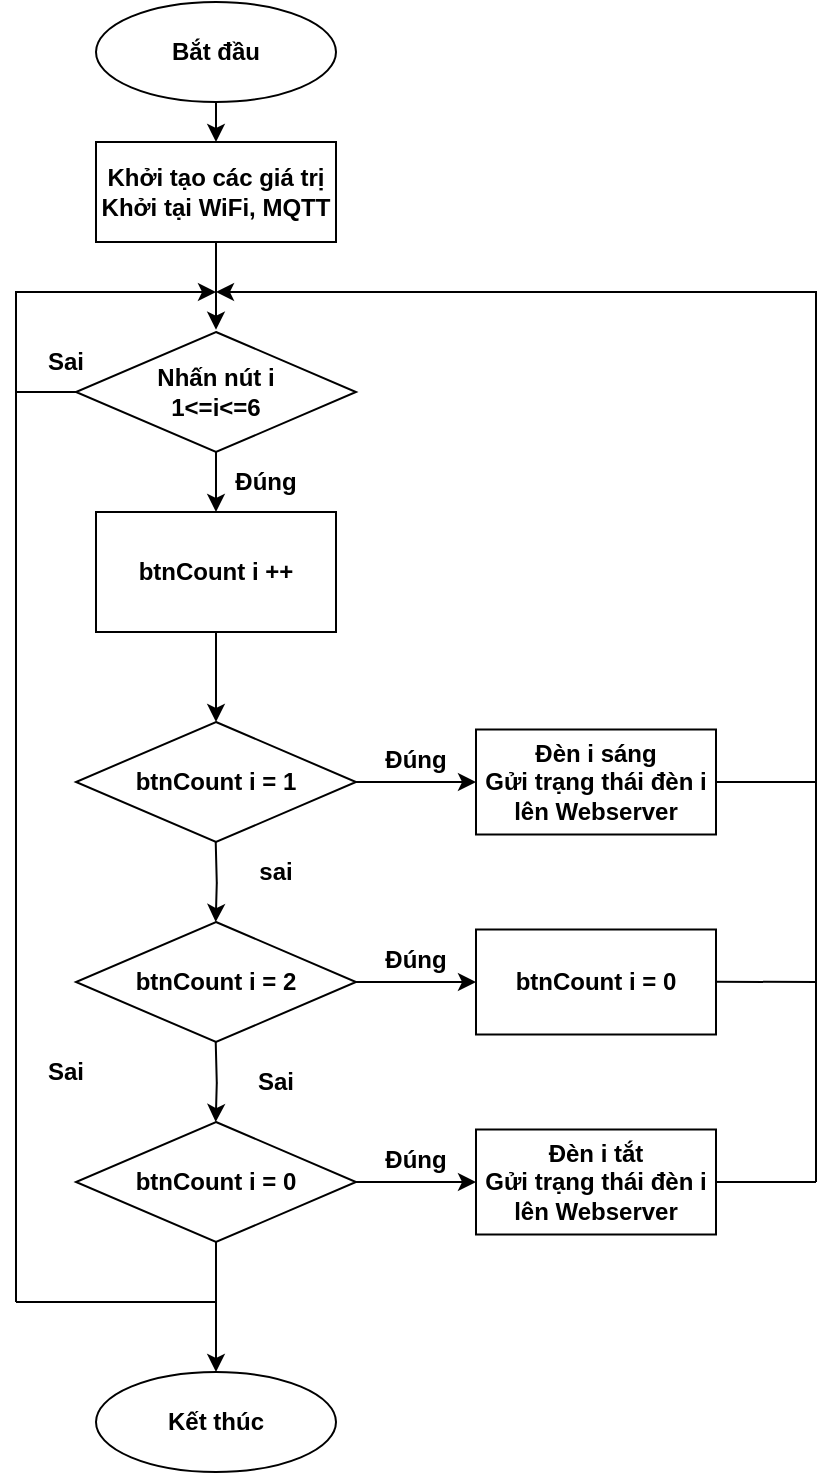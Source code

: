 <mxfile version="18.1.3" type="device"><diagram id="bPReYsQmzB6Wt8jiYlOD" name="Page-1"><mxGraphModel dx="1185" dy="729" grid="1" gridSize="5" guides="1" tooltips="1" connect="1" arrows="1" fold="1" page="1" pageScale="1" pageWidth="850" pageHeight="1100" math="0" shadow="0"><root><mxCell id="0"/><mxCell id="1" parent="0"/><mxCell id="XFLGJsEMth719Ii26gDV-17" style="edgeStyle=orthogonalEdgeStyle;rounded=0;orthogonalLoop=1;jettySize=auto;html=1;entryX=0.5;entryY=0;entryDx=0;entryDy=0;fontStyle=1" edge="1" parent="1" target="XFLGJsEMth719Ii26gDV-16"><mxGeometry relative="1" as="geometry"><mxPoint x="360" y="240" as="sourcePoint"/></mxGeometry></mxCell><mxCell id="uHzO3GgquCQZdtv9hFBB-1" value="Bắt đầu" style="ellipse;whiteSpace=wrap;html=1;fontStyle=1" parent="1" vertex="1"><mxGeometry x="300" y="195" width="120" height="50" as="geometry"/></mxCell><mxCell id="uHzO3GgquCQZdtv9hFBB-22" style="edgeStyle=orthogonalEdgeStyle;rounded=0;orthogonalLoop=1;jettySize=auto;html=1;entryX=0.5;entryY=0;entryDx=0;entryDy=0;fontStyle=1" parent="1" source="uHzO3GgquCQZdtv9hFBB-4" edge="1"><mxGeometry relative="1" as="geometry"><mxPoint x="360" y="450" as="targetPoint"/></mxGeometry></mxCell><mxCell id="XFLGJsEMth719Ii26gDV-29" style="edgeStyle=orthogonalEdgeStyle;rounded=0;orthogonalLoop=1;jettySize=auto;html=1;" edge="1" parent="1" source="uHzO3GgquCQZdtv9hFBB-4"><mxGeometry relative="1" as="geometry"><mxPoint x="360" y="340" as="targetPoint"/><Array as="points"><mxPoint x="260" y="390"/><mxPoint x="260" y="340"/><mxPoint x="360" y="340"/></Array></mxGeometry></mxCell><mxCell id="uHzO3GgquCQZdtv9hFBB-4" value="Nhấn nút i&lt;br&gt;1&amp;lt;=i&amp;lt;=6" style="rhombus;whiteSpace=wrap;html=1;fontStyle=1" parent="1" vertex="1"><mxGeometry x="290" y="360" width="140" height="60" as="geometry"/></mxCell><mxCell id="uHzO3GgquCQZdtv9hFBB-26" style="edgeStyle=orthogonalEdgeStyle;rounded=0;orthogonalLoop=1;jettySize=auto;html=1;entryX=0.467;entryY=0;entryDx=0;entryDy=0;entryPerimeter=0;fontStyle=1" parent="1" edge="1"><mxGeometry relative="1" as="geometry"><mxPoint x="359.86" y="614.999" as="sourcePoint"/><mxPoint x="359.86" y="655.02" as="targetPoint"/></mxGeometry></mxCell><mxCell id="uHzO3GgquCQZdtv9hFBB-38" value="Kết thúc" style="ellipse;whiteSpace=wrap;html=1;fontStyle=1" parent="1" vertex="1"><mxGeometry x="300" y="880" width="120" height="50" as="geometry"/></mxCell><mxCell id="uHzO3GgquCQZdtv9hFBB-52" style="edgeStyle=orthogonalEdgeStyle;rounded=0;orthogonalLoop=1;jettySize=auto;html=1;entryX=0;entryY=0.5;entryDx=0;entryDy=0;exitX=1;exitY=0.5;exitDx=0;exitDy=0;fontStyle=1" parent="1" source="XFLGJsEMth719Ii26gDV-2" target="uHzO3GgquCQZdtv9hFBB-45" edge="1"><mxGeometry relative="1" as="geometry"><mxPoint x="445" y="585" as="sourcePoint"/><Array as="points"/></mxGeometry></mxCell><mxCell id="XFLGJsEMth719Ii26gDV-20" style="edgeStyle=orthogonalEdgeStyle;rounded=0;orthogonalLoop=1;jettySize=auto;html=1;" edge="1" parent="1" source="uHzO3GgquCQZdtv9hFBB-45"><mxGeometry relative="1" as="geometry"><mxPoint x="360" y="340" as="targetPoint"/><Array as="points"><mxPoint x="660" y="585"/><mxPoint x="660" y="340"/></Array></mxGeometry></mxCell><mxCell id="uHzO3GgquCQZdtv9hFBB-45" value="Đèn i sáng&lt;br&gt;Gửi trạng thái đèn i lên Webserver" style="rounded=0;whiteSpace=wrap;html=1;fontStyle=1" parent="1" vertex="1"><mxGeometry x="490" y="558.75" width="120" height="52.5" as="geometry"/></mxCell><mxCell id="uHzO3GgquCQZdtv9hFBB-58" value="Đúng" style="text;html=1;strokeColor=none;fillColor=none;align=center;verticalAlign=middle;whiteSpace=wrap;rounded=0;fontStyle=1" parent="1" vertex="1"><mxGeometry x="430" y="558.75" width="60" height="30" as="geometry"/></mxCell><mxCell id="XFLGJsEMth719Ii26gDV-3" style="edgeStyle=orthogonalEdgeStyle;rounded=0;orthogonalLoop=1;jettySize=auto;html=1;entryX=0.5;entryY=0;entryDx=0;entryDy=0;fontStyle=1" edge="1" parent="1" source="XFLGJsEMth719Ii26gDV-1" target="XFLGJsEMth719Ii26gDV-2"><mxGeometry relative="1" as="geometry"/></mxCell><mxCell id="XFLGJsEMth719Ii26gDV-1" value="btnCount i ++" style="rounded=0;whiteSpace=wrap;html=1;fontStyle=1" vertex="1" parent="1"><mxGeometry x="300" y="450" width="120" height="60" as="geometry"/></mxCell><mxCell id="XFLGJsEMth719Ii26gDV-2" value="btnCount i = 1" style="rhombus;whiteSpace=wrap;html=1;fontStyle=1" vertex="1" parent="1"><mxGeometry x="290" y="555" width="140" height="60" as="geometry"/></mxCell><mxCell id="XFLGJsEMth719Ii26gDV-6" style="edgeStyle=orthogonalEdgeStyle;rounded=0;orthogonalLoop=1;jettySize=auto;html=1;entryX=0.467;entryY=0;entryDx=0;entryDy=0;entryPerimeter=0;fontStyle=1" edge="1" parent="1"><mxGeometry relative="1" as="geometry"><mxPoint x="359.86" y="714.999" as="sourcePoint"/><mxPoint x="359.86" y="755.02" as="targetPoint"/></mxGeometry></mxCell><mxCell id="XFLGJsEMth719Ii26gDV-7" style="edgeStyle=orthogonalEdgeStyle;rounded=0;orthogonalLoop=1;jettySize=auto;html=1;entryX=0;entryY=0.5;entryDx=0;entryDy=0;exitX=1;exitY=0.5;exitDx=0;exitDy=0;fontStyle=1" edge="1" parent="1" source="XFLGJsEMth719Ii26gDV-10" target="XFLGJsEMth719Ii26gDV-8"><mxGeometry relative="1" as="geometry"><mxPoint x="445" y="685" as="sourcePoint"/><Array as="points"/></mxGeometry></mxCell><mxCell id="XFLGJsEMth719Ii26gDV-8" value="btnCount i = 0" style="rounded=0;whiteSpace=wrap;html=1;fontStyle=1" vertex="1" parent="1"><mxGeometry x="490" y="658.75" width="120" height="52.5" as="geometry"/></mxCell><mxCell id="XFLGJsEMth719Ii26gDV-9" value="Đúng" style="text;html=1;strokeColor=none;fillColor=none;align=center;verticalAlign=middle;whiteSpace=wrap;rounded=0;fontStyle=1" vertex="1" parent="1"><mxGeometry x="430" y="658.75" width="60" height="30" as="geometry"/></mxCell><mxCell id="XFLGJsEMth719Ii26gDV-10" value="btnCount i = 2" style="rhombus;whiteSpace=wrap;html=1;fontStyle=1" vertex="1" parent="1"><mxGeometry x="290" y="655" width="140" height="60" as="geometry"/></mxCell><mxCell id="XFLGJsEMth719Ii26gDV-12" style="edgeStyle=orthogonalEdgeStyle;rounded=0;orthogonalLoop=1;jettySize=auto;html=1;entryX=0;entryY=0.5;entryDx=0;entryDy=0;exitX=1;exitY=0.5;exitDx=0;exitDy=0;fontStyle=1" edge="1" parent="1" source="XFLGJsEMth719Ii26gDV-15" target="XFLGJsEMth719Ii26gDV-13"><mxGeometry relative="1" as="geometry"><mxPoint x="445" y="785" as="sourcePoint"/><Array as="points"/></mxGeometry></mxCell><mxCell id="XFLGJsEMth719Ii26gDV-13" value="Đèn i tắt&lt;br&gt;Gửi trạng thái đèn i lên Webserver" style="rounded=0;whiteSpace=wrap;html=1;fontStyle=1" vertex="1" parent="1"><mxGeometry x="490" y="758.75" width="120" height="52.5" as="geometry"/></mxCell><mxCell id="XFLGJsEMth719Ii26gDV-14" value="Đúng" style="text;html=1;strokeColor=none;fillColor=none;align=center;verticalAlign=middle;whiteSpace=wrap;rounded=0;fontStyle=1" vertex="1" parent="1"><mxGeometry x="430" y="758.75" width="60" height="30" as="geometry"/></mxCell><mxCell id="XFLGJsEMth719Ii26gDV-15" value="btnCount i = 0" style="rhombus;whiteSpace=wrap;html=1;fontStyle=1" vertex="1" parent="1"><mxGeometry x="290" y="755" width="140" height="60" as="geometry"/></mxCell><mxCell id="XFLGJsEMth719Ii26gDV-19" style="edgeStyle=orthogonalEdgeStyle;rounded=0;orthogonalLoop=1;jettySize=auto;html=1;entryX=0.5;entryY=-0.019;entryDx=0;entryDy=0;entryPerimeter=0;fontStyle=1" edge="1" parent="1" source="XFLGJsEMth719Ii26gDV-16" target="uHzO3GgquCQZdtv9hFBB-4"><mxGeometry relative="1" as="geometry"/></mxCell><mxCell id="XFLGJsEMth719Ii26gDV-16" value="Khởi tạo các giá trị&lt;br&gt;Khởi tại WiFi, MQTT" style="rounded=0;whiteSpace=wrap;html=1;fontStyle=1" vertex="1" parent="1"><mxGeometry x="300" y="265" width="120" height="50" as="geometry"/></mxCell><mxCell id="XFLGJsEMth719Ii26gDV-25" value="" style="endArrow=none;html=1;rounded=0;" edge="1" parent="1"><mxGeometry width="50" height="50" relative="1" as="geometry"><mxPoint x="610" y="684.88" as="sourcePoint"/><mxPoint x="660" y="685" as="targetPoint"/></mxGeometry></mxCell><mxCell id="XFLGJsEMth719Ii26gDV-26" value="" style="endArrow=none;html=1;rounded=0;" edge="1" parent="1"><mxGeometry width="50" height="50" relative="1" as="geometry"><mxPoint x="660" y="685" as="sourcePoint"/><mxPoint x="660" y="585" as="targetPoint"/></mxGeometry></mxCell><mxCell id="XFLGJsEMth719Ii26gDV-27" value="" style="endArrow=none;html=1;rounded=0;" edge="1" parent="1"><mxGeometry width="50" height="50" relative="1" as="geometry"><mxPoint x="610" y="785" as="sourcePoint"/><mxPoint x="660" y="785" as="targetPoint"/></mxGeometry></mxCell><mxCell id="XFLGJsEMth719Ii26gDV-28" value="" style="endArrow=none;html=1;rounded=0;" edge="1" parent="1"><mxGeometry width="50" height="50" relative="1" as="geometry"><mxPoint x="660" y="785" as="sourcePoint"/><mxPoint x="660" y="685" as="targetPoint"/></mxGeometry></mxCell><mxCell id="XFLGJsEMth719Ii26gDV-30" value="" style="endArrow=none;html=1;rounded=0;" edge="1" parent="1"><mxGeometry width="50" height="50" relative="1" as="geometry"><mxPoint x="260" y="340" as="sourcePoint"/><mxPoint x="260" y="340" as="targetPoint"/></mxGeometry></mxCell><mxCell id="XFLGJsEMth719Ii26gDV-31" value="" style="endArrow=none;html=1;rounded=0;" edge="1" parent="1"><mxGeometry width="50" height="50" relative="1" as="geometry"><mxPoint x="260" y="845" as="sourcePoint"/><mxPoint x="260" y="390" as="targetPoint"/></mxGeometry></mxCell><mxCell id="XFLGJsEMth719Ii26gDV-32" value="" style="endArrow=none;html=1;rounded=0;" edge="1" parent="1"><mxGeometry width="50" height="50" relative="1" as="geometry"><mxPoint x="260" y="845" as="sourcePoint"/><mxPoint x="360" y="845" as="targetPoint"/></mxGeometry></mxCell><mxCell id="XFLGJsEMth719Ii26gDV-33" value="" style="endArrow=none;html=1;rounded=0;entryX=0.5;entryY=1;entryDx=0;entryDy=0;" edge="1" parent="1" target="XFLGJsEMth719Ii26gDV-15"><mxGeometry width="50" height="50" relative="1" as="geometry"><mxPoint x="360" y="845" as="sourcePoint"/><mxPoint x="410" y="795" as="targetPoint"/></mxGeometry></mxCell><mxCell id="XFLGJsEMth719Ii26gDV-34" value="Đúng" style="text;html=1;strokeColor=none;fillColor=none;align=center;verticalAlign=middle;whiteSpace=wrap;rounded=0;fontStyle=1" vertex="1" parent="1"><mxGeometry x="355" y="420" width="60" height="30" as="geometry"/></mxCell><mxCell id="XFLGJsEMth719Ii26gDV-35" value="sai" style="text;html=1;strokeColor=none;fillColor=none;align=center;verticalAlign=middle;whiteSpace=wrap;rounded=0;fontStyle=1" vertex="1" parent="1"><mxGeometry x="360" y="615" width="60" height="30" as="geometry"/></mxCell><mxCell id="XFLGJsEMth719Ii26gDV-36" value="Sai" style="text;html=1;strokeColor=none;fillColor=none;align=center;verticalAlign=middle;whiteSpace=wrap;rounded=0;fontStyle=1" vertex="1" parent="1"><mxGeometry x="360" y="720" width="60" height="30" as="geometry"/></mxCell><mxCell id="XFLGJsEMth719Ii26gDV-37" value="Sai" style="text;html=1;strokeColor=none;fillColor=none;align=center;verticalAlign=middle;whiteSpace=wrap;rounded=0;fontStyle=1" vertex="1" parent="1"><mxGeometry x="255" y="360" width="60" height="30" as="geometry"/></mxCell><mxCell id="XFLGJsEMth719Ii26gDV-38" value="" style="endArrow=classic;html=1;rounded=0;entryX=0.5;entryY=0;entryDx=0;entryDy=0;" edge="1" parent="1" target="uHzO3GgquCQZdtv9hFBB-38"><mxGeometry width="50" height="50" relative="1" as="geometry"><mxPoint x="360" y="845" as="sourcePoint"/><mxPoint x="380" y="795" as="targetPoint"/></mxGeometry></mxCell><mxCell id="XFLGJsEMth719Ii26gDV-39" value="Sai" style="text;html=1;strokeColor=none;fillColor=none;align=center;verticalAlign=middle;whiteSpace=wrap;rounded=0;fontStyle=1" vertex="1" parent="1"><mxGeometry x="255" y="715" width="60" height="30" as="geometry"/></mxCell></root></mxGraphModel></diagram></mxfile>